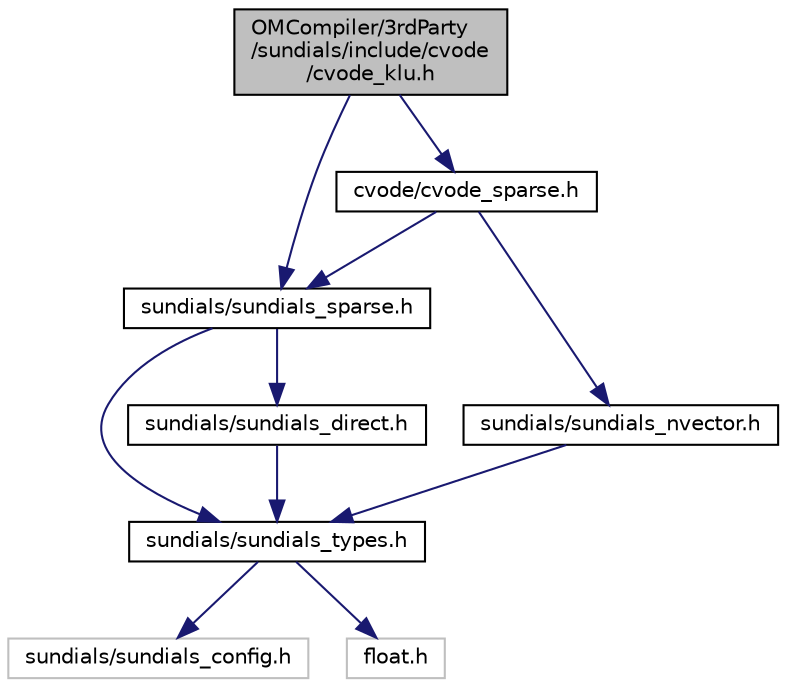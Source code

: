 digraph "OMCompiler/3rdParty/sundials/include/cvode/cvode_klu.h"
{
  edge [fontname="Helvetica",fontsize="10",labelfontname="Helvetica",labelfontsize="10"];
  node [fontname="Helvetica",fontsize="10",shape=record];
  Node0 [label="OMCompiler/3rdParty\l/sundials/include/cvode\l/cvode_klu.h",height=0.2,width=0.4,color="black", fillcolor="grey75", style="filled", fontcolor="black"];
  Node0 -> Node1 [color="midnightblue",fontsize="10",style="solid",fontname="Helvetica"];
  Node1 [label="cvode/cvode_sparse.h",height=0.2,width=0.4,color="black", fillcolor="white", style="filled",URL="$db/d86/cvode__sparse_8h.html"];
  Node1 -> Node2 [color="midnightblue",fontsize="10",style="solid",fontname="Helvetica"];
  Node2 [label="sundials/sundials_sparse.h",height=0.2,width=0.4,color="black", fillcolor="white", style="filled",URL="$da/db3/sundials__sparse_8h.html"];
  Node2 -> Node3 [color="midnightblue",fontsize="10",style="solid",fontname="Helvetica"];
  Node3 [label="sundials/sundials_types.h",height=0.2,width=0.4,color="black", fillcolor="white", style="filled",URL="$d5/d47/sundials__types_8h.html"];
  Node3 -> Node4 [color="midnightblue",fontsize="10",style="solid",fontname="Helvetica"];
  Node4 [label="sundials/sundials_config.h",height=0.2,width=0.4,color="grey75", fillcolor="white", style="filled"];
  Node3 -> Node5 [color="midnightblue",fontsize="10",style="solid",fontname="Helvetica"];
  Node5 [label="float.h",height=0.2,width=0.4,color="grey75", fillcolor="white", style="filled"];
  Node2 -> Node6 [color="midnightblue",fontsize="10",style="solid",fontname="Helvetica"];
  Node6 [label="sundials/sundials_direct.h",height=0.2,width=0.4,color="black", fillcolor="white", style="filled",URL="$da/d37/sundials__direct_8h.html"];
  Node6 -> Node3 [color="midnightblue",fontsize="10",style="solid",fontname="Helvetica"];
  Node1 -> Node7 [color="midnightblue",fontsize="10",style="solid",fontname="Helvetica"];
  Node7 [label="sundials/sundials_nvector.h",height=0.2,width=0.4,color="black", fillcolor="white", style="filled",URL="$dc/dc8/sundials__nvector_8h.html"];
  Node7 -> Node3 [color="midnightblue",fontsize="10",style="solid",fontname="Helvetica"];
  Node0 -> Node2 [color="midnightblue",fontsize="10",style="solid",fontname="Helvetica"];
}
